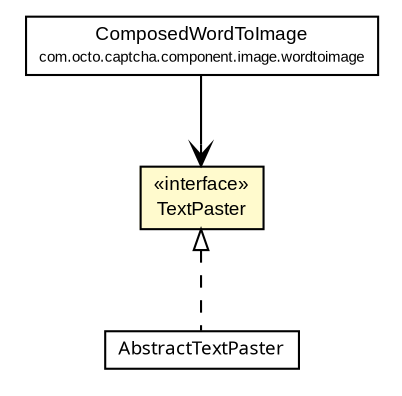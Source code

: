 #!/usr/local/bin/dot
#
# Class diagram 
# Generated by UmlGraph version 4.6 (http://www.spinellis.gr/sw/umlgraph)
#

digraph G {
	edge [fontname="arial",fontsize=10,labelfontname="arial",labelfontsize=10];
	node [fontname="arial",fontsize=10,shape=plaintext];
	// com.octo.captcha.component.image.textpaster.TextPaster
	c8327 [label=<<table border="0" cellborder="1" cellspacing="0" cellpadding="2" port="p" bgcolor="lemonChiffon" href="./TextPaster.html">
		<tr><td><table border="0" cellspacing="0" cellpadding="1">
			<tr><td> &laquo;interface&raquo; </td></tr>
			<tr><td> TextPaster </td></tr>
		</table></td></tr>
		</table>>, fontname="arial", fontcolor="black", fontsize=9.0];
	// com.octo.captcha.component.image.textpaster.AbstractTextPaster
	c8338 [label=<<table border="0" cellborder="1" cellspacing="0" cellpadding="2" port="p" href="./AbstractTextPaster.html">
		<tr><td><table border="0" cellspacing="0" cellpadding="1">
			<tr><td><font face="ariali"> AbstractTextPaster </font></td></tr>
		</table></td></tr>
		</table>>, fontname="arial", fontcolor="black", fontsize=9.0];
	// com.octo.captcha.component.image.wordtoimage.ComposedWordToImage
	c8347 [label=<<table border="0" cellborder="1" cellspacing="0" cellpadding="2" port="p" href="../wordtoimage/ComposedWordToImage.html">
		<tr><td><table border="0" cellspacing="0" cellpadding="1">
			<tr><td> ComposedWordToImage </td></tr>
			<tr><td><font point-size="7.0"> com.octo.captcha.component.image.wordtoimage </font></td></tr>
		</table></td></tr>
		</table>>, fontname="arial", fontcolor="black", fontsize=9.0];
	//com.octo.captcha.component.image.textpaster.AbstractTextPaster implements com.octo.captcha.component.image.textpaster.TextPaster
	c8327:p -> c8338:p [dir=back,arrowtail=empty,style=dashed];
	// com.octo.captcha.component.image.wordtoimage.ComposedWordToImage NAVASSOC com.octo.captcha.component.image.textpaster.TextPaster
	c8347:p -> c8327:p [taillabel="", label="", headlabel="", fontname="arial", fontcolor="black", fontsize=10.0, color="black", arrowhead=open];
}

